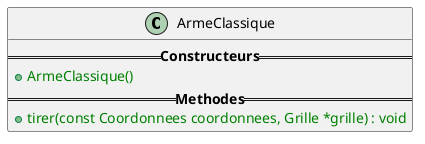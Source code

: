 @startuml
class ArmeClassique{
    ==<b>Constructeurs</b>==
        +<color:green>ArmeClassique()</color>
    ==<b>Methodes</b>==
        +<color:green>tirer(const Coordonnees coordonnees, Grille *grille) : void</color>
}
@enduml
'78c2d7966ce78e04a9c81d841bc3e851  src/ArmeClassique.hpp
'43b91ad17a4759fe758f9faff548bc70  src/ArmeClassique.cpp
